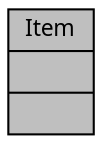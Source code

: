 digraph "Item"
{
 // INTERACTIVE_SVG=YES
  bgcolor="transparent";
  edge [fontname="Verdana",fontsize="11",labelfontname="Verdana",labelfontsize="11"];
  node [fontname="Verdana",fontsize="11",shape=record];
  Node1 [label="{Item\n||}",height=0.2,width=0.4,color="black", fillcolor="grey75", style="filled" fontcolor="black"];
}
